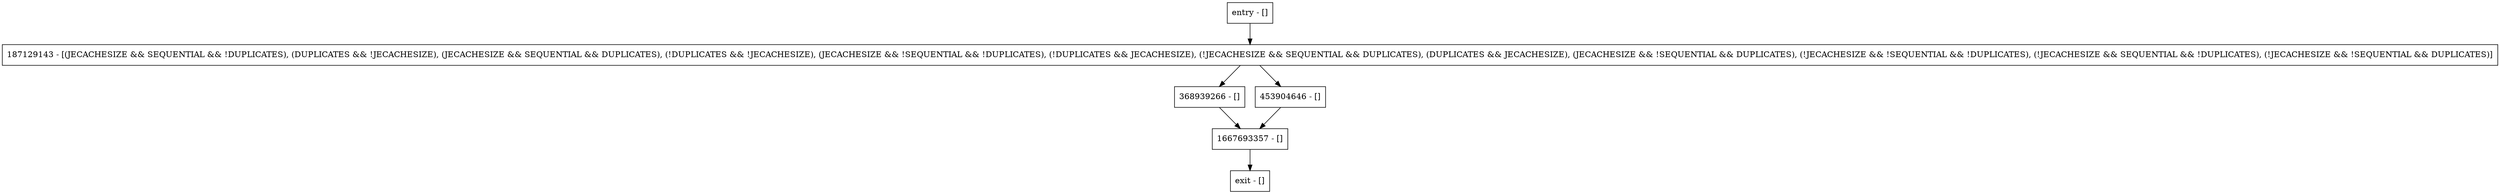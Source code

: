 digraph setAbortExpiration {
node [shape=record];
entry [label="entry - []"];
exit [label="exit - []"];
187129143 [label="187129143 - [(JECACHESIZE && SEQUENTIAL && !DUPLICATES), (DUPLICATES && !JECACHESIZE), (JECACHESIZE && SEQUENTIAL && DUPLICATES), (!DUPLICATES && !JECACHESIZE), (JECACHESIZE && !SEQUENTIAL && !DUPLICATES), (!DUPLICATES && JECACHESIZE), (!JECACHESIZE && SEQUENTIAL && DUPLICATES), (DUPLICATES && JECACHESIZE), (JECACHESIZE && !SEQUENTIAL && DUPLICATES), (!JECACHESIZE && !SEQUENTIAL && !DUPLICATES), (!JECACHESIZE && SEQUENTIAL && !DUPLICATES), (!JECACHESIZE && !SEQUENTIAL && DUPLICATES)]"];
368939266 [label="368939266 - []"];
453904646 [label="453904646 - []"];
1667693357 [label="1667693357 - []"];
entry;
exit;
entry -> 187129143;
187129143 -> 368939266;
187129143 -> 453904646;
368939266 -> 1667693357;
453904646 -> 1667693357;
1667693357 -> exit;
}
